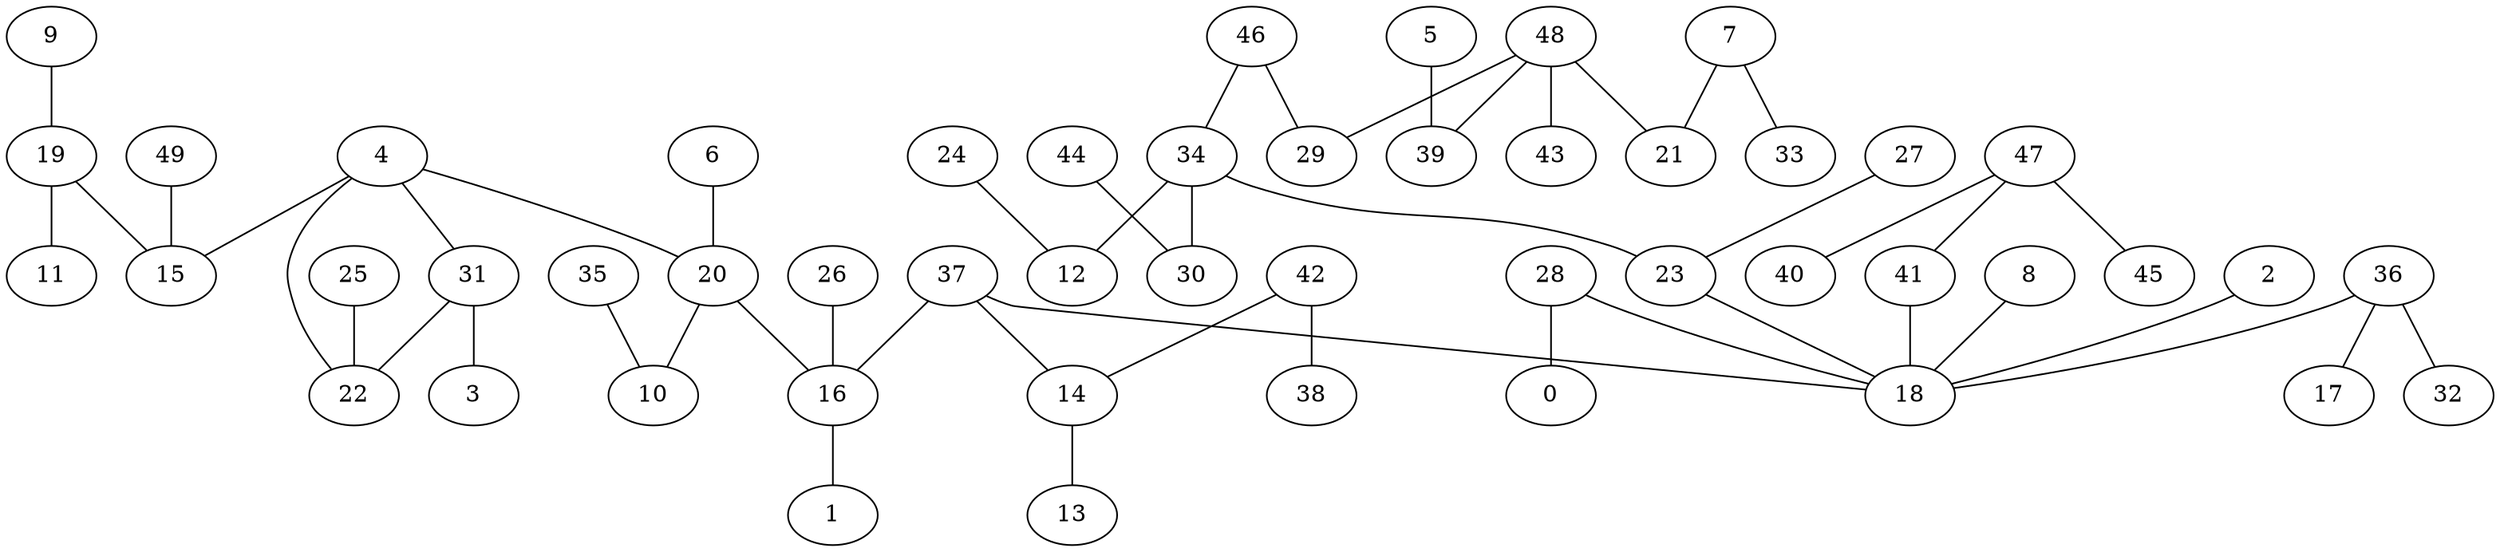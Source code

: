 digraph GG_graph {

subgraph G_graph {
edge [color = black]
"9" -> "19" [dir = none]
"8" -> "18" [dir = none]
"5" -> "39" [dir = none]
"35" -> "10" [dir = none]
"27" -> "23" [dir = none]
"49" -> "15" [dir = none]
"42" -> "38" [dir = none]
"42" -> "14" [dir = none]
"28" -> "0" [dir = none]
"28" -> "18" [dir = none]
"41" -> "18" [dir = none]
"7" -> "33" [dir = none]
"7" -> "21" [dir = none]
"37" -> "14" [dir = none]
"37" -> "16" [dir = none]
"37" -> "18" [dir = none]
"14" -> "13" [dir = none]
"34" -> "12" [dir = none]
"34" -> "30" [dir = none]
"34" -> "23" [dir = none]
"25" -> "22" [dir = none]
"2" -> "18" [dir = none]
"46" -> "29" [dir = none]
"46" -> "34" [dir = none]
"47" -> "40" [dir = none]
"47" -> "45" [dir = none]
"47" -> "41" [dir = none]
"16" -> "1" [dir = none]
"48" -> "43" [dir = none]
"48" -> "39" [dir = none]
"48" -> "21" [dir = none]
"48" -> "29" [dir = none]
"20" -> "10" [dir = none]
"20" -> "16" [dir = none]
"23" -> "18" [dir = none]
"44" -> "30" [dir = none]
"26" -> "16" [dir = none]
"24" -> "12" [dir = none]
"36" -> "17" [dir = none]
"36" -> "32" [dir = none]
"36" -> "18" [dir = none]
"4" -> "22" [dir = none]
"4" -> "15" [dir = none]
"4" -> "31" [dir = none]
"4" -> "20" [dir = none]
"31" -> "3" [dir = none]
"6" -> "20" [dir = none]
"19" -> "11" [dir = none]
"19" -> "15" [dir = none]
"31" -> "22" [dir = none]
}

}
